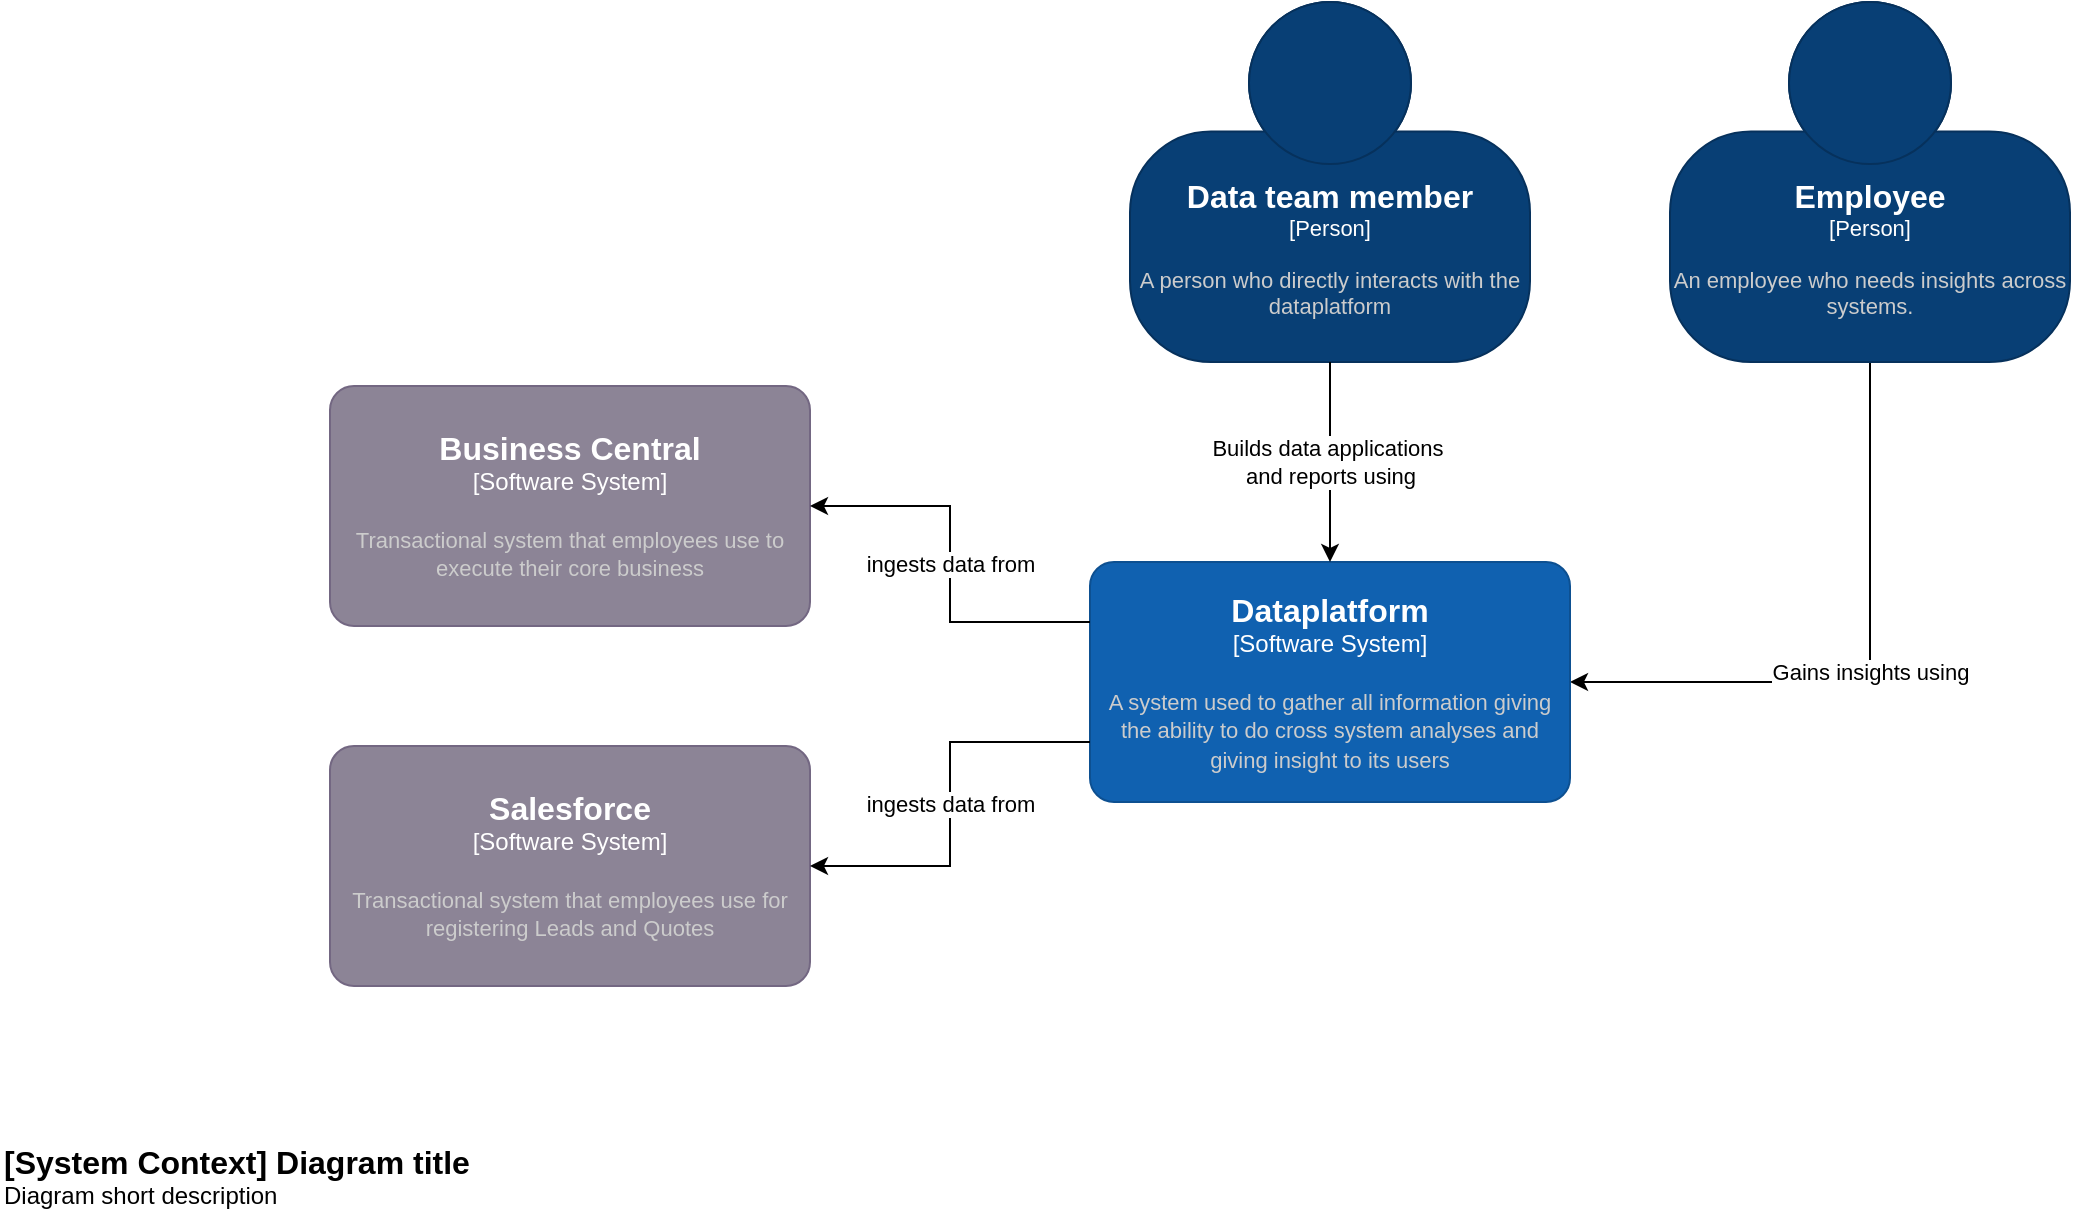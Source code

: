 <mxfile version="24.1.0" type="device" pages="4">
  <diagram name="1. System Context" id="82afhkPrAhavD8Htn9-Q">
    <mxGraphModel dx="3034" dy="1236" grid="1" gridSize="10" guides="1" tooltips="1" connect="1" arrows="1" fold="1" page="0" pageScale="1" pageWidth="1654" pageHeight="1169" math="0" shadow="0">
      <root>
        <mxCell id="3xithpPBuJb80G8rI0go-0" />
        <mxCell id="3xithpPBuJb80G8rI0go-1" parent="3xithpPBuJb80G8rI0go-0" />
        <object placeholders="1" c4Name="Data team member" c4Type="Person" c4Description="A person who directly interacts with the dataplatform" label="&lt;font style=&quot;font-size: 16px&quot;&gt;&lt;b&gt;%c4Name%&lt;/b&gt;&lt;/font&gt;&lt;div&gt;[%c4Type%]&lt;/div&gt;&lt;br&gt;&lt;div&gt;&lt;font style=&quot;font-size: 11px&quot;&gt;&lt;font color=&quot;#cccccc&quot;&gt;%c4Description%&lt;/font&gt;&lt;/div&gt;" id="pjgx-k53WX-FJ5VqhzWa-0">
          <mxCell style="html=1;fontSize=11;dashed=0;whiteSpace=wrap;fillColor=#083F75;strokeColor=#06315C;fontColor=#ffffff;shape=mxgraph.c4.person2;align=center;metaEdit=1;points=[[0.5,0,0],[1,0.5,0],[1,0.75,0],[0.75,1,0],[0.5,1,0],[0.25,1,0],[0,0.75,0],[0,0.5,0]];resizable=0;" parent="3xithpPBuJb80G8rI0go-1" vertex="1">
            <mxGeometry x="-810" y="-60" width="200" height="180" as="geometry" />
          </mxCell>
        </object>
        <mxCell id="pjgx-k53WX-FJ5VqhzWa-6" value="Gains insights using" style="edgeStyle=orthogonalEdgeStyle;rounded=0;orthogonalLoop=1;jettySize=auto;html=1;exitX=0.5;exitY=1;exitDx=0;exitDy=0;exitPerimeter=0;entryX=1;entryY=0.5;entryDx=0;entryDy=0;entryPerimeter=0;" parent="3xithpPBuJb80G8rI0go-1" source="pjgx-k53WX-FJ5VqhzWa-1" target="pjgx-k53WX-FJ5VqhzWa-2" edge="1">
          <mxGeometry relative="1" as="geometry">
            <mxPoint x="-300" y="220" as="targetPoint" />
          </mxGeometry>
        </mxCell>
        <object placeholders="1" c4Name="Employee" c4Type="Person" c4Description="An employee who needs insights across systems." label="&lt;font style=&quot;font-size: 16px&quot;&gt;&lt;b&gt;%c4Name%&lt;/b&gt;&lt;/font&gt;&lt;div&gt;[%c4Type%]&lt;/div&gt;&lt;br&gt;&lt;div&gt;&lt;font style=&quot;font-size: 11px&quot;&gt;&lt;font color=&quot;#cccccc&quot;&gt;%c4Description%&lt;/font&gt;&lt;/div&gt;" id="pjgx-k53WX-FJ5VqhzWa-1">
          <mxCell style="html=1;fontSize=11;dashed=0;whiteSpace=wrap;fillColor=#083F75;strokeColor=#06315C;fontColor=#ffffff;shape=mxgraph.c4.person2;align=center;metaEdit=1;points=[[0.5,0,0],[1,0.5,0],[1,0.75,0],[0.75,1,0],[0.5,1,0],[0.25,1,0],[0,0.75,0],[0,0.5,0]];resizable=0;" parent="3xithpPBuJb80G8rI0go-1" vertex="1">
            <mxGeometry x="-540" y="-60" width="200" height="180" as="geometry" />
          </mxCell>
        </object>
        <object placeholders="1" c4Name="Dataplatform" c4Type="Software System" c4Description="A system used to gather all information giving the ability to do cross system analyses and giving insight to its users" label="&lt;font style=&quot;font-size: 16px&quot;&gt;&lt;b&gt;%c4Name%&lt;/b&gt;&lt;/font&gt;&lt;div&gt;[%c4Type%]&lt;/div&gt;&lt;br&gt;&lt;div&gt;&lt;font style=&quot;font-size: 11px&quot;&gt;&lt;font color=&quot;#cccccc&quot;&gt;%c4Description%&lt;/font&gt;&lt;/div&gt;" link="data:page/id,b_8zdRo-_9oorVSuRyvx" id="pjgx-k53WX-FJ5VqhzWa-2">
          <mxCell style="rounded=1;whiteSpace=wrap;html=1;labelBackgroundColor=none;fillColor=#1061B0;fontColor=#ffffff;align=center;arcSize=10;strokeColor=#0D5091;metaEdit=1;resizable=0;points=[[0.25,0,0],[0.5,0,0],[0.75,0,0],[1,0.25,0],[1,0.5,0],[1,0.75,0],[0.75,1,0],[0.5,1,0],[0.25,1,0],[0,0.75,0],[0,0.5,0],[0,0.25,0]];" parent="3xithpPBuJb80G8rI0go-1" vertex="1">
            <mxGeometry x="-830" y="220" width="240" height="120" as="geometry" />
          </mxCell>
        </object>
        <mxCell id="pjgx-k53WX-FJ5VqhzWa-3" value="Builds data applications&amp;nbsp;&lt;div&gt;and reports using&lt;/div&gt;" style="edgeStyle=orthogonalEdgeStyle;rounded=0;orthogonalLoop=1;jettySize=auto;html=1;exitX=0.5;exitY=1;exitDx=0;exitDy=0;exitPerimeter=0;entryX=0.5;entryY=0;entryDx=0;entryDy=0;entryPerimeter=0;" parent="3xithpPBuJb80G8rI0go-1" source="pjgx-k53WX-FJ5VqhzWa-0" target="pjgx-k53WX-FJ5VqhzWa-2" edge="1">
          <mxGeometry relative="1" as="geometry" />
        </mxCell>
        <object placeholders="1" c4Name="Business Central" c4Type="Software System" c4Description="Transactional system that employees use to execute their core business" label="&lt;font style=&quot;font-size: 16px&quot;&gt;&lt;b&gt;%c4Name%&lt;/b&gt;&lt;/font&gt;&lt;div&gt;[%c4Type%]&lt;/div&gt;&lt;br&gt;&lt;div&gt;&lt;font style=&quot;font-size: 11px&quot;&gt;&lt;font color=&quot;#cccccc&quot;&gt;%c4Description%&lt;/font&gt;&lt;/div&gt;" id="pjgx-k53WX-FJ5VqhzWa-10">
          <mxCell style="rounded=1;whiteSpace=wrap;html=1;labelBackgroundColor=none;fillColor=#8C8496;fontColor=#ffffff;align=center;arcSize=10;strokeColor=#736782;metaEdit=1;resizable=0;points=[[0.25,0,0],[0.5,0,0],[0.75,0,0],[1,0.25,0],[1,0.5,0],[1,0.75,0],[0.75,1,0],[0.5,1,0],[0.25,1,0],[0,0.75,0],[0,0.5,0],[0,0.25,0]];" parent="3xithpPBuJb80G8rI0go-1" vertex="1">
            <mxGeometry x="-1210" y="132" width="240" height="120" as="geometry" />
          </mxCell>
        </object>
        <mxCell id="pjgx-k53WX-FJ5VqhzWa-11" value="ingests data from" style="edgeStyle=orthogonalEdgeStyle;rounded=0;orthogonalLoop=1;jettySize=auto;html=1;exitX=0;exitY=0.25;exitDx=0;exitDy=0;exitPerimeter=0;entryX=1;entryY=0.5;entryDx=0;entryDy=0;entryPerimeter=0;" parent="3xithpPBuJb80G8rI0go-1" source="pjgx-k53WX-FJ5VqhzWa-2" target="pjgx-k53WX-FJ5VqhzWa-10" edge="1">
          <mxGeometry relative="1" as="geometry" />
        </mxCell>
        <object placeholders="1" c4Name="Salesforce" c4Type="Software System" c4Description="Transactional system that employees use for registering Leads and Quotes" label="&lt;font style=&quot;font-size: 16px&quot;&gt;&lt;b&gt;%c4Name%&lt;/b&gt;&lt;/font&gt;&lt;div&gt;[%c4Type%]&lt;/div&gt;&lt;br&gt;&lt;div&gt;&lt;font style=&quot;font-size: 11px&quot;&gt;&lt;font color=&quot;#cccccc&quot;&gt;%c4Description%&lt;/font&gt;&lt;/div&gt;" id="pjgx-k53WX-FJ5VqhzWa-12">
          <mxCell style="rounded=1;whiteSpace=wrap;html=1;labelBackgroundColor=none;fillColor=#8C8496;fontColor=#ffffff;align=center;arcSize=10;strokeColor=#736782;metaEdit=1;resizable=0;points=[[0.25,0,0],[0.5,0,0],[0.75,0,0],[1,0.25,0],[1,0.5,0],[1,0.75,0],[0.75,1,0],[0.5,1,0],[0.25,1,0],[0,0.75,0],[0,0.5,0],[0,0.25,0]];" parent="3xithpPBuJb80G8rI0go-1" vertex="1">
            <mxGeometry x="-1210" y="312" width="240" height="120" as="geometry" />
          </mxCell>
        </object>
        <mxCell id="pjgx-k53WX-FJ5VqhzWa-13" value="ingests data from" style="edgeStyle=orthogonalEdgeStyle;rounded=0;orthogonalLoop=1;jettySize=auto;html=1;exitX=0;exitY=0.75;exitDx=0;exitDy=0;exitPerimeter=0;entryX=1;entryY=0.5;entryDx=0;entryDy=0;entryPerimeter=0;" parent="3xithpPBuJb80G8rI0go-1" source="pjgx-k53WX-FJ5VqhzWa-2" target="pjgx-k53WX-FJ5VqhzWa-12" edge="1">
          <mxGeometry relative="1" as="geometry" />
        </mxCell>
        <object placeholders="1" c4Name="[System Context] Diagram title" c4Type="ContainerScopeBoundary" c4Description="Diagram short description" label="&lt;font style=&quot;font-size: 16px&quot;&gt;&lt;b&gt;&lt;div style=&quot;text-align: left&quot;&gt;%c4Name%&lt;/div&gt;&lt;/b&gt;&lt;/font&gt;&lt;div style=&quot;text-align: left&quot;&gt;%c4Description%&lt;/div&gt;" id="7-wYjbuyZxJ4SHRTegB0-0">
          <mxCell style="text;html=1;strokeColor=none;fillColor=none;align=left;verticalAlign=top;whiteSpace=wrap;rounded=0;metaEdit=1;allowArrows=0;resizable=1;rotatable=0;connectable=0;recursiveResize=0;expand=0;pointerEvents=0;points=[[0.25,0,0],[0.5,0,0],[0.75,0,0],[1,0.25,0],[1,0.5,0],[1,0.75,0],[0.75,1,0],[0.5,1,0],[0.25,1,0],[0,0.75,0],[0,0.5,0],[0,0.25,0]];" parent="3xithpPBuJb80G8rI0go-1" vertex="1">
            <mxGeometry x="-1375" y="504" width="260" height="40" as="geometry" />
          </mxCell>
        </object>
      </root>
    </mxGraphModel>
  </diagram>
  <diagram id="b_8zdRo-_9oorVSuRyvx" name="1.1 Dataplatform">
    <mxGraphModel dx="3034" dy="1236" grid="0" gridSize="10" guides="1" tooltips="1" connect="1" arrows="1" fold="1" page="0" pageScale="1" pageWidth="850" pageHeight="1100" math="0" shadow="0">
      <root>
        <mxCell id="0" />
        <mxCell id="1" parent="0" />
        <object placeholders="1" c4Name="Data team member" c4Type="Person" c4Description="A person who directly interacts with the dataplatform" label="&lt;font style=&quot;font-size: 16px&quot;&gt;&lt;b&gt;%c4Name%&lt;/b&gt;&lt;/font&gt;&lt;div&gt;[%c4Type%]&lt;/div&gt;&lt;br&gt;&lt;div&gt;&lt;font style=&quot;font-size: 11px&quot;&gt;&lt;font color=&quot;#cccccc&quot;&gt;%c4Description%&lt;/font&gt;&lt;/div&gt;" id="UjVb8suqpX38vf0KlMQp-1">
          <mxCell style="html=1;fontSize=11;dashed=0;whiteSpace=wrap;fillColor=#083F75;strokeColor=#06315C;fontColor=#ffffff;shape=mxgraph.c4.person2;align=center;metaEdit=1;points=[[0.5,0,0],[1,0.5,0],[1,0.75,0],[0.75,1,0],[0.5,1,0],[0.25,1,0],[0,0.75,0],[0,0.5,0]];resizable=0;" parent="1" vertex="1">
            <mxGeometry x="-804" y="-287" width="200" height="180" as="geometry" />
          </mxCell>
        </object>
        <mxCell id="UjVb8suqpX38vf0KlMQp-2" value="Gains insights using" style="edgeStyle=orthogonalEdgeStyle;rounded=0;orthogonalLoop=1;jettySize=auto;html=1;exitX=0.5;exitY=1;exitDx=0;exitDy=0;exitPerimeter=0;" parent="1" source="UjVb8suqpX38vf0KlMQp-3" target="UjVb8suqpX38vf0KlMQp-6" edge="1">
          <mxGeometry relative="1" as="geometry" />
        </mxCell>
        <object placeholders="1" c4Name="Employee" c4Type="Person" c4Description="An employee of who needs insight across systems." label="&lt;font style=&quot;font-size: 16px&quot;&gt;&lt;b&gt;%c4Name%&lt;/b&gt;&lt;/font&gt;&lt;div&gt;[%c4Type%]&lt;/div&gt;&lt;br&gt;&lt;div&gt;&lt;font style=&quot;font-size: 11px&quot;&gt;&lt;font color=&quot;#cccccc&quot;&gt;%c4Description%&lt;/font&gt;&lt;/div&gt;" id="UjVb8suqpX38vf0KlMQp-3">
          <mxCell style="html=1;fontSize=11;dashed=0;whiteSpace=wrap;fillColor=#083F75;strokeColor=#06315C;fontColor=#ffffff;shape=mxgraph.c4.person2;align=center;metaEdit=1;points=[[0.5,0,0],[1,0.5,0],[1,0.75,0],[0.75,1,0],[0.5,1,0],[0.25,1,0],[0,0.75,0],[0,0.5,0]];resizable=0;" parent="1" vertex="1">
            <mxGeometry x="-394" y="-287" width="200" height="180" as="geometry" />
          </mxCell>
        </object>
        <object placeholders="1" c4Name="Azure Databricks" c4Type="Azure Service" c4Description="Stores all information from all different systems" label="&lt;font style=&quot;font-size: 16px&quot;&gt;&lt;b&gt;%c4Name%&lt;/b&gt;&lt;/font&gt;&lt;div&gt;[%c4Type%]&lt;/div&gt;&lt;br&gt;&lt;div&gt;&lt;font style=&quot;font-size: 11px&quot;&gt;&lt;font color=&quot;#cccccc&quot;&gt;%c4Description%&lt;/font&gt;&lt;/div&gt;" link="data:page/id,8fPcwAhXOKLgubEtsbBD" id="UjVb8suqpX38vf0KlMQp-4">
          <mxCell style="rounded=1;whiteSpace=wrap;html=1;labelBackgroundColor=none;fillColor=#1061B0;fontColor=#ffffff;align=center;arcSize=10;strokeColor=#0D5091;metaEdit=1;resizable=0;points=[[0.25,0,0],[0.5,0,0],[0.75,0,0],[1,0.25,0],[1,0.5,0],[1,0.75,0],[0.75,1,0],[0.5,1,0],[0.25,1,0],[0,0.75,0],[0,0.5,0],[0,0.25,0]];" parent="1" vertex="1">
            <mxGeometry x="-824" y="-7" width="240" height="120" as="geometry" />
          </mxCell>
        </object>
        <mxCell id="UjVb8suqpX38vf0KlMQp-5" value="Builds data applications&amp;nbsp;&lt;div&gt;and reports using&lt;/div&gt;" style="edgeStyle=orthogonalEdgeStyle;rounded=0;orthogonalLoop=1;jettySize=auto;html=1;exitX=0.5;exitY=1;exitDx=0;exitDy=0;exitPerimeter=0;entryX=0.5;entryY=0;entryDx=0;entryDy=0;entryPerimeter=0;" parent="1" source="UjVb8suqpX38vf0KlMQp-1" target="UjVb8suqpX38vf0KlMQp-4" edge="1">
          <mxGeometry relative="1" as="geometry" />
        </mxCell>
        <object placeholders="1" c4Name="Power BI Service" c4Type="Azure Service" c4Description="Allowes employees to view reports" label="&lt;font style=&quot;font-size: 16px&quot;&gt;&lt;b&gt;%c4Name%&lt;/b&gt;&lt;/font&gt;&lt;div&gt;[%c4Type%]&lt;/div&gt;&lt;br&gt;&lt;div&gt;&lt;font style=&quot;font-size: 11px&quot;&gt;&lt;font color=&quot;#cccccc&quot;&gt;%c4Description%&lt;/font&gt;&lt;/div&gt;" link="data:page/id,4F3YroV_EEyqdi5t9v7_" id="UjVb8suqpX38vf0KlMQp-6">
          <mxCell style="rounded=1;whiteSpace=wrap;html=1;labelBackgroundColor=none;fillColor=#1061B0;fontColor=#ffffff;align=center;arcSize=10;strokeColor=#0D5091;metaEdit=1;resizable=0;points=[[0.25,0,0],[0.5,0,0],[0.75,0,0],[1,0.25,0],[1,0.5,0],[1,0.75,0],[0.75,1,0],[0.5,1,0],[0.25,1,0],[0,0.75,0],[0,0.5,0],[0,0.25,0]];verticalAlign=middle;fontFamily=Helvetica;fontSize=12;" parent="1" vertex="1">
            <mxGeometry x="-414" y="-7" width="240" height="120" as="geometry" />
          </mxCell>
        </object>
        <mxCell id="UjVb8suqpX38vf0KlMQp-7" value="fetches data from" style="edgeStyle=orthogonalEdgeStyle;rounded=0;orthogonalLoop=1;jettySize=auto;html=1;exitX=0;exitY=0.5;exitDx=0;exitDy=0;exitPerimeter=0;entryX=1;entryY=0.5;entryDx=0;entryDy=0;entryPerimeter=0;" parent="1" source="UjVb8suqpX38vf0KlMQp-6" target="UjVb8suqpX38vf0KlMQp-4" edge="1">
          <mxGeometry relative="1" as="geometry" />
        </mxCell>
        <mxCell id="UjVb8suqpX38vf0KlMQp-9" value="data is stored in" style="edgeStyle=orthogonalEdgeStyle;rounded=0;orthogonalLoop=1;jettySize=auto;html=1;exitX=0.5;exitY=1;exitDx=0;exitDy=0;exitPerimeter=0;entryX=0.5;entryY=0;entryDx=0;entryDy=0;entryPerimeter=0;" parent="1" source="UjVb8suqpX38vf0KlMQp-4" edge="1">
          <mxGeometry relative="1" as="geometry">
            <mxPoint x="-704" y="203" as="targetPoint" />
          </mxGeometry>
        </mxCell>
        <object placeholders="1" c4Name="Business Central" c4Type="Software System" c4Description="Transactional system that employees use to execute their core business" label="&lt;font style=&quot;font-size: 16px&quot;&gt;&lt;b&gt;%c4Name%&lt;/b&gt;&lt;/font&gt;&lt;div&gt;[%c4Type%]&lt;/div&gt;&lt;br&gt;&lt;div&gt;&lt;font style=&quot;font-size: 11px&quot;&gt;&lt;font color=&quot;#cccccc&quot;&gt;%c4Description%&lt;/font&gt;&lt;/div&gt;" id="UjVb8suqpX38vf0KlMQp-10">
          <mxCell style="rounded=1;whiteSpace=wrap;html=1;labelBackgroundColor=none;fillColor=#8C8496;fontColor=#ffffff;align=center;arcSize=10;strokeColor=#736782;metaEdit=1;resizable=0;points=[[0.25,0,0],[0.5,0,0],[0.75,0,0],[1,0.25,0],[1,0.5,0],[1,0.75,0],[0.75,1,0],[0.5,1,0],[0.25,1,0],[0,0.75,0],[0,0.5,0],[0,0.25,0]];" parent="1" vertex="1">
            <mxGeometry x="-1204" y="-95" width="240" height="120" as="geometry" />
          </mxCell>
        </object>
        <mxCell id="UjVb8suqpX38vf0KlMQp-11" value="ingests data from" style="edgeStyle=orthogonalEdgeStyle;rounded=0;orthogonalLoop=1;jettySize=auto;html=1;exitX=0;exitY=0.25;exitDx=0;exitDy=0;exitPerimeter=0;entryX=1;entryY=0.5;entryDx=0;entryDy=0;entryPerimeter=0;" parent="1" source="UjVb8suqpX38vf0KlMQp-4" target="UjVb8suqpX38vf0KlMQp-10" edge="1">
          <mxGeometry relative="1" as="geometry" />
        </mxCell>
        <object placeholders="1" c4Name="Salesforce" c4Type="Software System" c4Description="Transactional system that employees use for registering leads and quotes" label="&lt;font style=&quot;font-size: 16px&quot;&gt;&lt;b&gt;%c4Name%&lt;/b&gt;&lt;/font&gt;&lt;div&gt;[%c4Type%]&lt;/div&gt;&lt;br&gt;&lt;div&gt;&lt;font style=&quot;font-size: 11px&quot;&gt;&lt;font color=&quot;#cccccc&quot;&gt;%c4Description%&lt;/font&gt;&lt;/div&gt;" id="UjVb8suqpX38vf0KlMQp-12">
          <mxCell style="rounded=1;whiteSpace=wrap;html=1;labelBackgroundColor=none;fillColor=#8C8496;fontColor=#ffffff;align=center;arcSize=10;strokeColor=#736782;metaEdit=1;resizable=0;points=[[0.25,0,0],[0.5,0,0],[0.75,0,0],[1,0.25,0],[1,0.5,0],[1,0.75,0],[0.75,1,0],[0.5,1,0],[0.25,1,0],[0,0.75,0],[0,0.5,0],[0,0.25,0]];" parent="1" vertex="1">
            <mxGeometry x="-1204" y="85" width="240" height="120" as="geometry" />
          </mxCell>
        </object>
        <mxCell id="UjVb8suqpX38vf0KlMQp-13" value="ingests data from" style="edgeStyle=orthogonalEdgeStyle;rounded=0;orthogonalLoop=1;jettySize=auto;html=1;exitX=0;exitY=0.75;exitDx=0;exitDy=0;exitPerimeter=0;entryX=1;entryY=0.5;entryDx=0;entryDy=0;entryPerimeter=0;" parent="1" source="UjVb8suqpX38vf0KlMQp-4" target="UjVb8suqpX38vf0KlMQp-12" edge="1">
          <mxGeometry relative="1" as="geometry" />
        </mxCell>
        <object placeholders="1" c4Name="Dataplatform" c4Type="SystemScopeBoundary" c4Application="Software System" label="&lt;font style=&quot;font-size: 16px&quot;&gt;&lt;b&gt;&lt;div style=&quot;text-align: left&quot;&gt;%c4Name%&lt;/div&gt;&lt;/b&gt;&lt;/font&gt;&lt;div style=&quot;text-align: left&quot;&gt;[%c4Application%]&lt;/div&gt;" id="XGxM8EFX-uFvKjaOF85T-1">
          <mxCell style="rounded=1;fontSize=11;whiteSpace=wrap;html=1;dashed=1;arcSize=20;fillColor=none;strokeColor=#666666;fontColor=#333333;labelBackgroundColor=none;align=left;verticalAlign=bottom;labelBorderColor=none;spacingTop=0;spacing=10;dashPattern=8 4;metaEdit=1;rotatable=0;perimeter=rectanglePerimeter;noLabel=0;labelPadding=0;allowArrows=0;connectable=0;expand=0;recursiveResize=0;editable=1;pointerEvents=0;absoluteArcSize=1;points=[[0.25,0,0],[0.5,0,0],[0.75,0,0],[1,0.25,0],[1,0.5,0],[1,0.75,0],[0.75,1,0],[0.5,1,0],[0.25,1,0],[0,0.75,0],[0,0.5,0],[0,0.25,0]];" parent="1" vertex="1">
            <mxGeometry x="-844" y="-30" width="694" height="407" as="geometry" />
          </mxCell>
        </object>
        <mxCell id="eLLfGbnIvmWWDDjAJtEr-2" value="" style="edgeStyle=orthogonalEdgeStyle;rounded=0;orthogonalLoop=1;jettySize=auto;html=1;" parent="1" source="eLLfGbnIvmWWDDjAJtEr-1" target="UjVb8suqpX38vf0KlMQp-4" edge="1">
          <mxGeometry relative="1" as="geometry" />
        </mxCell>
        <object placeholders="1" c4Type="Blob storage" c4Container="Container" c4Technology="Azure Data Lake Storage" c4Description="An external storage system where data is stored in blocks" label="&lt;font style=&quot;font-size: 16px&quot;&gt;&lt;b&gt;%c4Type%&lt;/b&gt;&lt;/font&gt;&lt;div&gt;[%c4Container%:&amp;nbsp;%c4Technology%]&lt;/div&gt;&lt;br&gt;&lt;div&gt;&lt;font style=&quot;font-size: 11px&quot;&gt;&lt;font color=&quot;#E6E6E6&quot;&gt;%c4Description%&lt;/font&gt;&lt;/div&gt;" id="eLLfGbnIvmWWDDjAJtEr-1">
          <mxCell style="shape=cylinder3;size=15;whiteSpace=wrap;html=1;boundedLbl=1;rounded=0;labelBackgroundColor=none;fillColor=#23A2D9;fontSize=12;fontColor=#ffffff;align=center;strokeColor=#0E7DAD;metaEdit=1;points=[[0.5,0,0],[1,0.25,0],[1,0.5,0],[1,0.75,0],[0.5,1,0],[0,0.75,0],[0,0.5,0],[0,0.25,0]];resizable=0;" parent="1" vertex="1">
            <mxGeometry x="-824" y="202" width="240" height="120" as="geometry" />
          </mxCell>
        </object>
      </root>
    </mxGraphModel>
  </diagram>
  <diagram id="8fPcwAhXOKLgubEtsbBD" name="1.1.1 Azure Databricks">
    <mxGraphModel dx="2234" dy="1236" grid="0" gridSize="10" guides="1" tooltips="1" connect="1" arrows="1" fold="1" page="0" pageScale="1" pageWidth="850" pageHeight="1100" math="0" shadow="0">
      <root>
        <mxCell id="0" />
        <mxCell id="1" parent="0" />
        <object placeholders="1" c4Name="Azure Databricks" c4Type="ContainerScopeBoundary" c4Application="Container" label="&lt;font style=&quot;font-size: 16px&quot;&gt;&lt;b&gt;&lt;div style=&quot;text-align: left&quot;&gt;%c4Name%&lt;/div&gt;&lt;/b&gt;&lt;/font&gt;&lt;div style=&quot;text-align: left&quot;&gt;[%c4Application%]&lt;/div&gt;" id="QiIsVzR8LF73ZGdP0Uq0-1">
          <mxCell style="rounded=1;fontSize=11;whiteSpace=wrap;html=1;dashed=1;arcSize=20;fillColor=none;strokeColor=#666666;fontColor=#333333;labelBackgroundColor=none;align=left;verticalAlign=bottom;labelBorderColor=none;spacingTop=0;spacing=10;dashPattern=8 4;metaEdit=1;rotatable=0;perimeter=rectanglePerimeter;noLabel=0;labelPadding=0;allowArrows=0;connectable=0;expand=0;recursiveResize=0;editable=1;pointerEvents=0;absoluteArcSize=1;points=[[0.25,0,0],[0.5,0,0],[0.75,0,0],[1,0.25,0],[1,0.5,0],[1,0.75,0],[0.75,1,0],[0.5,1,0],[0.25,1,0],[0,0.75,0],[0,0.5,0],[0,0.25,0]];" parent="1" vertex="1">
            <mxGeometry x="-125" y="-93" width="686" height="533" as="geometry" />
          </mxCell>
        </object>
        <mxCell id="HdFtJeD8TB1GdgntIIoF-2" value="executes queries against&lt;div&gt;[JDBC]&lt;/div&gt;" style="edgeStyle=orthogonalEdgeStyle;rounded=0;orthogonalLoop=1;jettySize=auto;html=1;exitX=1;exitY=0.5;exitDx=0;exitDy=0;exitPerimeter=0;dashed=1;dashPattern=12 12;" parent="1" source="QiIsVzR8LF73ZGdP0Uq0-2" target="HdFtJeD8TB1GdgntIIoF-1" edge="1">
          <mxGeometry relative="1" as="geometry" />
        </mxCell>
        <object placeholders="1" c4Name="Ingest BC" c4Type="Workflow" c4Technology="Notebook" c4Description="Ingests all required source data from 4PS and storing this in the dataplatform" label="&lt;font style=&quot;font-size: 16px&quot;&gt;&lt;b&gt;%c4Name%&lt;/b&gt;&lt;/font&gt;&lt;div&gt;[%c4Type%: %c4Technology%]&lt;/div&gt;&lt;br&gt;&lt;div&gt;&lt;font style=&quot;font-size: 11px&quot;&gt;%c4Description%&lt;/font&gt;&lt;/div&gt;" id="QiIsVzR8LF73ZGdP0Uq0-2">
          <mxCell style="rounded=1;whiteSpace=wrap;html=1;labelBackgroundColor=none;fillColor=#63BEF2;fontColor=#ffffff;align=center;arcSize=6;strokeColor=#2086C9;metaEdit=1;resizable=0;points=[[0.25,0,0],[0.5,0,0],[0.75,0,0],[1,0.25,0],[1,0.5,0],[1,0.75,0],[0.75,1,0],[0.5,1,0],[0.25,1,0],[0,0.75,0],[0,0.5,0],[0,0.25,0]];" parent="1" vertex="1">
            <mxGeometry x="274" y="264" width="240" height="120" as="geometry" />
          </mxCell>
        </object>
        <object placeholders="1" c4Name="Business Central" c4Type="Software System" c4Description="Transactional system that employees use to execute their core business" label="&lt;font style=&quot;font-size: 16px&quot;&gt;&lt;b&gt;%c4Name%&lt;/b&gt;&lt;/font&gt;&lt;div&gt;[%c4Type%]&lt;/div&gt;&lt;br&gt;&lt;div&gt;&lt;font style=&quot;font-size: 11px&quot;&gt;&lt;font color=&quot;#cccccc&quot;&gt;%c4Description%&lt;/font&gt;&lt;/div&gt;" id="HdFtJeD8TB1GdgntIIoF-1">
          <mxCell style="rounded=1;whiteSpace=wrap;html=1;labelBackgroundColor=none;fillColor=#8C8496;fontColor=#ffffff;align=center;arcSize=10;strokeColor=#736782;metaEdit=1;resizable=0;points=[[0.25,0,0],[0.5,0,0],[0.75,0,0],[1,0.25,0],[1,0.5,0],[1,0.75,0],[0.75,1,0],[0.5,1,0],[0.25,1,0],[0,0.75,0],[0,0.5,0],[0,0.25,0]];" parent="1" vertex="1">
            <mxGeometry x="670" y="264" width="240" height="120" as="geometry" />
          </mxCell>
        </object>
        <object placeholders="1" c4Type="Blob storage" c4Container="Container" c4Technology="Azure Data Lake Storage" c4Description="An external storage system where data is stored in blocks" label="&lt;font style=&quot;font-size: 16px&quot;&gt;&lt;b&gt;%c4Type%&lt;/b&gt;&lt;/font&gt;&lt;div&gt;[%c4Container%:&amp;nbsp;%c4Technology%]&lt;/div&gt;&lt;br&gt;&lt;div&gt;&lt;font style=&quot;font-size: 11px&quot;&gt;&lt;font color=&quot;#E6E6E6&quot;&gt;%c4Description%&lt;/font&gt;&lt;/div&gt;" id="YiRK0a7k4xGT6tiEbLXl-1">
          <mxCell style="shape=cylinder3;size=15;whiteSpace=wrap;html=1;boundedLbl=1;rounded=0;labelBackgroundColor=none;fillColor=#23A2D9;fontSize=12;fontColor=#ffffff;align=center;strokeColor=#0E7DAD;metaEdit=1;points=[[0.5,0,0],[1,0.25,0],[1,0.5,0],[1,0.75,0],[0.5,1,0],[0,0.75,0],[0,0.5,0],[0,0.25,0]];resizable=0;" parent="1" vertex="1">
            <mxGeometry x="274" y="493" width="240" height="120" as="geometry" />
          </mxCell>
        </object>
        <mxCell id="YiRK0a7k4xGT6tiEbLXl-2" value="stores the data in" style="edgeStyle=orthogonalEdgeStyle;rounded=0;orthogonalLoop=1;jettySize=auto;html=1;exitX=0.5;exitY=1;exitDx=0;exitDy=0;exitPerimeter=0;entryX=0.5;entryY=0;entryDx=0;entryDy=0;entryPerimeter=0;" parent="1" source="QiIsVzR8LF73ZGdP0Uq0-2" target="YiRK0a7k4xGT6tiEbLXl-1" edge="1">
          <mxGeometry relative="1" as="geometry" />
        </mxCell>
        <object placeholders="1" c4Name="Bronze Data Model" c4Type="Component" c4Technology="SQL" c4Description="Reflection of the raw source data" label="&lt;font style=&quot;font-size: 16px&quot;&gt;&lt;b&gt;%c4Name%&lt;/b&gt;&lt;/font&gt;&lt;div&gt;[%c4Type%: %c4Technology%]&lt;/div&gt;&lt;br&gt;&lt;div&gt;&lt;font style=&quot;font-size: 11px&quot;&gt;%c4Description%&lt;/font&gt;&lt;/div&gt;" id="YiRK0a7k4xGT6tiEbLXl-5">
          <mxCell style="rounded=1;whiteSpace=wrap;html=1;labelBackgroundColor=none;fillColor=#63BEF2;fontColor=#ffffff;align=center;arcSize=6;strokeColor=#2086C9;metaEdit=1;resizable=0;points=[[0.25,0,0],[0.5,0,0],[0.75,0,0],[1,0.25,0],[1,0.5,0],[1,0.75,0],[0.75,1,0],[0.5,1,0],[0.25,1,0],[0,0.75,0],[0,0.5,0],[0,0.25,0]];" parent="1" vertex="1">
            <mxGeometry x="-53" y="264" width="240" height="120" as="geometry" />
          </mxCell>
        </object>
        <mxCell id="YiRK0a7k4xGT6tiEbLXl-6" value="reads data from" style="edgeStyle=orthogonalEdgeStyle;rounded=0;orthogonalLoop=1;jettySize=auto;html=1;exitX=0.5;exitY=1;exitDx=0;exitDy=0;exitPerimeter=0;entryX=0;entryY=0.5;entryDx=0;entryDy=0;entryPerimeter=0;" parent="1" source="YiRK0a7k4xGT6tiEbLXl-5" target="YiRK0a7k4xGT6tiEbLXl-1" edge="1">
          <mxGeometry relative="1" as="geometry" />
        </mxCell>
        <mxCell id="YiRK0a7k4xGT6tiEbLXl-8" value="uses" style="edgeStyle=orthogonalEdgeStyle;rounded=0;orthogonalLoop=1;jettySize=auto;html=1;exitX=0.5;exitY=1;exitDx=0;exitDy=0;exitPerimeter=0;" parent="1" source="YiRK0a7k4xGT6tiEbLXl-7" edge="1">
          <mxGeometry relative="1" as="geometry">
            <mxPoint x="67" y="263" as="targetPoint" />
          </mxGeometry>
        </mxCell>
        <object placeholders="1" c4Name="Silver Data Model" c4Type="Component" c4Technology="SQL" c4Description="A company specific datamodel to reflect the company&#39;s business" label="&lt;font style=&quot;font-size: 16px&quot;&gt;&lt;b&gt;%c4Name%&lt;/b&gt;&lt;/font&gt;&lt;div&gt;[%c4Type%: %c4Technology%]&lt;/div&gt;&lt;br&gt;&lt;div&gt;&lt;font style=&quot;font-size: 11px&quot;&gt;%c4Description%&lt;/font&gt;&lt;/div&gt;" id="YiRK0a7k4xGT6tiEbLXl-7">
          <mxCell style="rounded=1;whiteSpace=wrap;html=1;labelBackgroundColor=none;fillColor=#63BEF2;fontColor=#ffffff;align=center;arcSize=6;strokeColor=#2086C9;metaEdit=1;resizable=0;points=[[0.25,0,0],[0.5,0,0],[0.75,0,0],[1,0.25,0],[1,0.5,0],[1,0.75,0],[0.75,1,0],[0.5,1,0],[0.25,1,0],[0,0.75,0],[0,0.5,0],[0,0.25,0]];" parent="1" vertex="1">
            <mxGeometry x="-53" y="100" width="240" height="120" as="geometry" />
          </mxCell>
        </object>
        <object placeholders="1" c4Name="Gold Data Model" c4Type="Component" c4Technology="SQL" c4Description="A data model used to build reports on." label="&lt;font style=&quot;font-size: 16px&quot;&gt;&lt;b&gt;%c4Name%&lt;/b&gt;&lt;/font&gt;&lt;div&gt;[%c4Type%: %c4Technology%]&lt;/div&gt;&lt;br&gt;&lt;div&gt;&lt;font style=&quot;font-size: 11px&quot;&gt;%c4Description%&lt;/font&gt;&lt;/div&gt;" id="YiRK0a7k4xGT6tiEbLXl-10">
          <mxCell style="rounded=1;whiteSpace=wrap;html=1;labelBackgroundColor=none;fillColor=#63BEF2;fontColor=#ffffff;align=center;arcSize=6;strokeColor=#2086C9;metaEdit=1;resizable=0;points=[[0.25,0,0],[0.5,0,0],[0.75,0,0],[1,0.25,0],[1,0.5,0],[1,0.75,0],[0.75,1,0],[0.5,1,0],[0.25,1,0],[0,0.75,0],[0,0.5,0],[0,0.25,0]];" parent="1" vertex="1">
            <mxGeometry x="-53" y="-59" width="240" height="120" as="geometry" />
          </mxCell>
        </object>
        <mxCell id="YiRK0a7k4xGT6tiEbLXl-11" value="uses" style="edgeStyle=orthogonalEdgeStyle;rounded=0;orthogonalLoop=1;jettySize=auto;html=1;exitX=0.5;exitY=1;exitDx=0;exitDy=0;exitPerimeter=0;entryX=0.5;entryY=0;entryDx=0;entryDy=0;entryPerimeter=0;" parent="1" source="YiRK0a7k4xGT6tiEbLXl-10" target="YiRK0a7k4xGT6tiEbLXl-7" edge="1">
          <mxGeometry relative="1" as="geometry" />
        </mxCell>
        <object placeholders="1" c4Name="Power BI Service" c4Type="Azure Service" c4Description="Allowes employees to view reports" label="&lt;font style=&quot;font-size: 16px&quot;&gt;&lt;b&gt;%c4Name%&lt;/b&gt;&lt;/font&gt;&lt;div&gt;[%c4Type%]&lt;/div&gt;&lt;br&gt;&lt;div&gt;&lt;font style=&quot;font-size: 11px&quot;&gt;&lt;font color=&quot;#cccccc&quot;&gt;%c4Description%&lt;/font&gt;&lt;/div&gt;" link="data:page/id,4F3YroV_EEyqdi5t9v7_" id="2oqGve9cGWoO20OGInP2-1">
          <mxCell style="rounded=1;whiteSpace=wrap;html=1;labelBackgroundColor=none;fillColor=#1061B0;fontColor=#ffffff;align=center;arcSize=10;strokeColor=#0D5091;metaEdit=1;resizable=0;points=[[0.25,0,0],[0.5,0,0],[0.75,0,0],[1,0.25,0],[1,0.5,0],[1,0.75,0],[0.75,1,0],[0.5,1,0],[0.25,1,0],[0,0.75,0],[0,0.5,0],[0,0.25,0]];verticalAlign=middle;fontFamily=Helvetica;fontSize=12;" parent="1" vertex="1">
            <mxGeometry x="-437" y="-59" width="240" height="120" as="geometry" />
          </mxCell>
        </object>
        <mxCell id="2oqGve9cGWoO20OGInP2-2" value="fetches data from" style="edgeStyle=orthogonalEdgeStyle;rounded=0;orthogonalLoop=1;jettySize=auto;html=1;exitX=1;exitY=0.5;exitDx=0;exitDy=0;exitPerimeter=0;entryX=0;entryY=0.5;entryDx=0;entryDy=0;entryPerimeter=0;" parent="1" source="2oqGve9cGWoO20OGInP2-1" target="YiRK0a7k4xGT6tiEbLXl-10" edge="1">
          <mxGeometry relative="1" as="geometry" />
        </mxCell>
        <object placeholders="1" c4Name="Build warehouse" c4Type="Workflow" c4Technology="dbt" c4Description="A dbt workflow that constructs all the data models" label="&lt;font style=&quot;font-size: 16px&quot;&gt;&lt;b&gt;%c4Name%&lt;/b&gt;&lt;/font&gt;&lt;div&gt;[%c4Type%: %c4Technology%]&lt;/div&gt;&lt;br&gt;&lt;div&gt;&lt;font style=&quot;font-size: 11px&quot;&gt;%c4Description%&lt;/font&gt;&lt;/div&gt;" id="2oqGve9cGWoO20OGInP2-3">
          <mxCell style="rounded=1;whiteSpace=wrap;html=1;labelBackgroundColor=none;fillColor=#63BEF2;fontColor=#ffffff;align=center;arcSize=6;strokeColor=#2086C9;metaEdit=1;resizable=0;points=[[0.25,0,0],[0.5,0,0],[0.75,0,0],[1,0.25,0],[1,0.5,0],[1,0.75,0],[0.75,1,0],[0.5,1,0],[0.25,1,0],[0,0.75,0],[0,0.5,0],[0,0.25,0]];" parent="1" vertex="1">
            <mxGeometry x="274" y="100" width="240" height="120" as="geometry" />
          </mxCell>
        </object>
        <mxCell id="2oqGve9cGWoO20OGInP2-4" value="builds" style="edgeStyle=orthogonalEdgeStyle;rounded=0;orthogonalLoop=1;jettySize=auto;html=1;exitX=0;exitY=0.75;exitDx=0;exitDy=0;exitPerimeter=0;entryX=1;entryY=0.5;entryDx=0;entryDy=0;entryPerimeter=0;" parent="1" source="2oqGve9cGWoO20OGInP2-3" target="YiRK0a7k4xGT6tiEbLXl-5" edge="1">
          <mxGeometry relative="1" as="geometry" />
        </mxCell>
        <mxCell id="2oqGve9cGWoO20OGInP2-5" value="builds" style="edgeStyle=orthogonalEdgeStyle;rounded=0;orthogonalLoop=1;jettySize=auto;html=1;exitX=0;exitY=0.5;exitDx=0;exitDy=0;exitPerimeter=0;entryX=1;entryY=0.5;entryDx=0;entryDy=0;entryPerimeter=0;" parent="1" source="2oqGve9cGWoO20OGInP2-3" target="YiRK0a7k4xGT6tiEbLXl-7" edge="1">
          <mxGeometry relative="1" as="geometry" />
        </mxCell>
        <mxCell id="2oqGve9cGWoO20OGInP2-6" value="builds" style="edgeStyle=orthogonalEdgeStyle;rounded=0;orthogonalLoop=1;jettySize=auto;html=1;exitX=0;exitY=0.25;exitDx=0;exitDy=0;exitPerimeter=0;entryX=1;entryY=0.5;entryDx=0;entryDy=0;entryPerimeter=0;" parent="1" source="2oqGve9cGWoO20OGInP2-3" target="YiRK0a7k4xGT6tiEbLXl-10" edge="1">
          <mxGeometry relative="1" as="geometry" />
        </mxCell>
      </root>
    </mxGraphModel>
  </diagram>
  <diagram name="1.1.2 Power BI Service" id="4F3YroV_EEyqdi5t9v7_">
    <mxGraphModel dx="2234" dy="1236" grid="0" gridSize="10" guides="1" tooltips="1" connect="1" arrows="1" fold="1" page="0" pageScale="1" pageWidth="850" pageHeight="1100" math="0" shadow="0">
      <root>
        <mxCell id="DzlLyAZylJKbdx7tTBtE-0" />
        <mxCell id="DzlLyAZylJKbdx7tTBtE-1" parent="DzlLyAZylJKbdx7tTBtE-0" />
        <object placeholders="1" c4Name="Power BI Service" c4Type="ContainerScopeBoundary" c4Application="Container" label="&lt;font style=&quot;font-size: 16px&quot;&gt;&lt;b&gt;&lt;div style=&quot;text-align: left&quot;&gt;%c4Name%&lt;/div&gt;&lt;/b&gt;&lt;/font&gt;&lt;div style=&quot;text-align: left&quot;&gt;[%c4Application%]&lt;/div&gt;" id="DzlLyAZylJKbdx7tTBtE-2">
          <mxCell style="rounded=1;fontSize=11;whiteSpace=wrap;html=1;dashed=1;arcSize=20;fillColor=none;strokeColor=#666666;fontColor=#333333;labelBackgroundColor=none;align=left;verticalAlign=bottom;labelBorderColor=none;spacingTop=0;spacing=10;dashPattern=8 4;metaEdit=1;rotatable=0;perimeter=rectanglePerimeter;noLabel=0;labelPadding=0;allowArrows=0;connectable=0;expand=0;recursiveResize=0;editable=1;pointerEvents=0;absoluteArcSize=1;points=[[0.25,0,0],[0.5,0,0],[0.75,0,0],[1,0.25,0],[1,0.5,0],[1,0.75,0],[0.75,1,0],[0.5,1,0],[0.25,1,0],[0,0.75,0],[0,0.5,0],[0,0.25,0]];" vertex="1" parent="DzlLyAZylJKbdx7tTBtE-1">
            <mxGeometry x="-125" y="-93" width="718" height="223" as="geometry" />
          </mxCell>
        </object>
        <object placeholders="1" c4Name="Semantic Model" c4Type="Component" c4Technology="Semantic Model" c4Description="A semantic model representing the azure databricks gold model" label="&lt;font style=&quot;font-size: 16px&quot;&gt;&lt;b&gt;%c4Name%&lt;/b&gt;&lt;/font&gt;&lt;div&gt;[%c4Type%: %c4Technology%]&lt;/div&gt;&lt;br&gt;&lt;div&gt;&lt;font style=&quot;font-size: 11px&quot;&gt;%c4Description%&lt;/font&gt;&lt;/div&gt;" id="DzlLyAZylJKbdx7tTBtE-12">
          <mxCell style="rounded=1;whiteSpace=wrap;html=1;labelBackgroundColor=none;fillColor=#63BEF2;fontColor=#ffffff;align=center;arcSize=6;strokeColor=#2086C9;metaEdit=1;resizable=0;points=[[0.25,0,0],[0.5,0,0],[0.75,0,0],[1,0.25,0],[1,0.5,0],[1,0.75,0],[0.75,1,0],[0.5,1,0],[0.25,1,0],[0,0.75,0],[0,0.5,0],[0,0.25,0]];" vertex="1" parent="DzlLyAZylJKbdx7tTBtE-1">
            <mxGeometry x="-53" y="-59" width="240" height="120" as="geometry" />
          </mxCell>
        </object>
        <object placeholders="1" c4Name="Report" c4Type="Component" c4Technology="Report" c4Description="A dbt workflow that constructs all the data models" label="&lt;font style=&quot;font-size: 16px&quot;&gt;&lt;b&gt;%c4Name%&lt;/b&gt;&lt;/font&gt;&lt;div&gt;[%c4Type%: %c4Technology%]&lt;/div&gt;&lt;br&gt;&lt;div&gt;&lt;font style=&quot;font-size: 11px&quot;&gt;%c4Description%&lt;/font&gt;&lt;/div&gt;" id="DzlLyAZylJKbdx7tTBtE-16">
          <mxCell style="rounded=1;whiteSpace=wrap;html=1;labelBackgroundColor=none;fillColor=#63BEF2;fontColor=#ffffff;align=center;arcSize=6;strokeColor=#2086C9;metaEdit=1;resizable=0;points=[[0.25,0,0],[0.5,0,0],[0.75,0,0],[1,0.25,0],[1,0.5,0],[1,0.75,0],[0.75,1,0],[0.5,1,0],[0.25,1,0],[0,0.75,0],[0,0.5,0],[0,0.25,0]];" vertex="1" parent="DzlLyAZylJKbdx7tTBtE-1">
            <mxGeometry x="313" y="-59" width="240" height="120" as="geometry" />
          </mxCell>
        </object>
        <object placeholders="1" c4Name="Employee" c4Type="Person" c4Description="An employee of who needs insight across systems." label="&lt;font style=&quot;font-size: 16px&quot;&gt;&lt;b&gt;%c4Name%&lt;/b&gt;&lt;/font&gt;&lt;div&gt;[%c4Type%]&lt;/div&gt;&lt;br&gt;&lt;div&gt;&lt;font style=&quot;font-size: 11px&quot;&gt;&lt;font color=&quot;#cccccc&quot;&gt;%c4Description%&lt;/font&gt;&lt;/div&gt;" id="EcfV0rgeV6NSMzKwJ7vg-0">
          <mxCell style="html=1;fontSize=11;dashed=0;whiteSpace=wrap;fillColor=#083F75;strokeColor=#06315C;fontColor=#ffffff;shape=mxgraph.c4.person2;align=center;metaEdit=1;points=[[0.5,0,0],[1,0.5,0],[1,0.75,0],[0.75,1,0],[0.5,1,0],[0.25,1,0],[0,0.75,0],[0,0.5,0]];resizable=0;" vertex="1" parent="DzlLyAZylJKbdx7tTBtE-1">
            <mxGeometry x="333" y="-354" width="200" height="180" as="geometry" />
          </mxCell>
        </object>
        <object placeholders="1" c4Name="Azure Databricks" c4Type="Azure Service" c4Description="Stores all information from all different systems" label="&lt;font style=&quot;font-size: 16px&quot;&gt;&lt;b&gt;%c4Name%&lt;/b&gt;&lt;/font&gt;&lt;div&gt;[%c4Type%]&lt;/div&gt;&lt;br&gt;&lt;div&gt;&lt;font style=&quot;font-size: 11px&quot;&gt;&lt;font color=&quot;#cccccc&quot;&gt;%c4Description%&lt;/font&gt;&lt;/div&gt;" link="data:page/id,8fPcwAhXOKLgubEtsbBD" id="EcfV0rgeV6NSMzKwJ7vg-1">
          <mxCell style="rounded=1;whiteSpace=wrap;html=1;labelBackgroundColor=none;fillColor=#1061B0;fontColor=#ffffff;align=center;arcSize=10;strokeColor=#0D5091;metaEdit=1;resizable=0;points=[[0.25,0,0],[0.5,0,0],[0.75,0,0],[1,0.25,0],[1,0.5,0],[1,0.75,0],[0.75,1,0],[0.5,1,0],[0.25,1,0],[0,0.75,0],[0,0.5,0],[0,0.25,0]];" vertex="1" parent="DzlLyAZylJKbdx7tTBtE-1">
            <mxGeometry x="-435" y="-59" width="240" height="120" as="geometry" />
          </mxCell>
        </object>
        <object placeholders="1" c4Type="Relationship" c4Technology="ODBC" c4Description="loads data from" label="&lt;div style=&quot;text-align: left&quot;&gt;&lt;div style=&quot;text-align: center&quot;&gt;&lt;b&gt;%c4Description%&lt;/b&gt;&lt;/div&gt;&lt;div style=&quot;text-align: center&quot;&gt;[%c4Technology%]&lt;/div&gt;&lt;/div&gt;" id="EcfV0rgeV6NSMzKwJ7vg-3">
          <mxCell style="endArrow=none;html=1;fontSize=10;fontColor=#404040;strokeWidth=1;endFill=0;strokeColor=#828282;elbow=vertical;metaEdit=1;endSize=14;startSize=14;jumpStyle=arc;jumpSize=16;rounded=0;edgeStyle=orthogonalEdgeStyle;exitX=1;exitY=0.5;exitDx=0;exitDy=0;exitPerimeter=0;entryX=0;entryY=0.5;entryDx=0;entryDy=0;entryPerimeter=0;startArrow=block;startFill=1;" edge="1" parent="DzlLyAZylJKbdx7tTBtE-1" source="EcfV0rgeV6NSMzKwJ7vg-1" target="DzlLyAZylJKbdx7tTBtE-12">
            <mxGeometry width="240" relative="1" as="geometry">
              <mxPoint x="-265" y="235" as="sourcePoint" />
              <mxPoint x="-25" y="235" as="targetPoint" />
            </mxGeometry>
          </mxCell>
        </object>
        <object placeholders="1" c4Type="Relationship" c4Technology="Power Query" c4Description="uses" label="&lt;div style=&quot;text-align: left&quot;&gt;&lt;div style=&quot;text-align: center&quot;&gt;&lt;b&gt;%c4Description%&lt;/b&gt;&lt;/div&gt;&lt;div style=&quot;text-align: center&quot;&gt;[%c4Technology%]&lt;/div&gt;&lt;/div&gt;" id="EcfV0rgeV6NSMzKwJ7vg-4">
          <mxCell style="endArrow=none;html=1;fontSize=10;fontColor=#404040;strokeWidth=1;endFill=0;strokeColor=#828282;elbow=vertical;metaEdit=1;endSize=14;startSize=14;jumpStyle=arc;jumpSize=16;rounded=0;edgeStyle=orthogonalEdgeStyle;exitX=1;exitY=0.5;exitDx=0;exitDy=0;exitPerimeter=0;startArrow=block;startFill=1;entryX=0;entryY=0.5;entryDx=0;entryDy=0;entryPerimeter=0;" edge="1" parent="DzlLyAZylJKbdx7tTBtE-1" source="DzlLyAZylJKbdx7tTBtE-12" target="DzlLyAZylJKbdx7tTBtE-16">
            <mxGeometry width="240" relative="1" as="geometry">
              <mxPoint x="-185" y="11" as="sourcePoint" />
              <mxPoint x="314" y="115" as="targetPoint" />
            </mxGeometry>
          </mxCell>
        </object>
        <object placeholders="1" c4Type="Relationship" c4Description="gains insights using" label="&lt;div style=&quot;text-align: left&quot;&gt;&lt;div style=&quot;text-align: center&quot;&gt;&lt;b&gt;%c4Description%&lt;/b&gt;&lt;/div&gt;" id="EcfV0rgeV6NSMzKwJ7vg-10">
          <mxCell style="endArrow=blockThin;html=1;fontSize=10;fontColor=#404040;strokeWidth=1;endFill=1;strokeColor=#828282;elbow=vertical;metaEdit=1;endSize=14;startSize=14;jumpStyle=arc;jumpSize=16;rounded=0;edgeStyle=orthogonalEdgeStyle;exitX=0.5;exitY=1;exitDx=0;exitDy=0;exitPerimeter=0;entryX=0.5;entryY=0;entryDx=0;entryDy=0;entryPerimeter=0;" edge="1" parent="DzlLyAZylJKbdx7tTBtE-1" source="EcfV0rgeV6NSMzKwJ7vg-0" target="DzlLyAZylJKbdx7tTBtE-16">
            <mxGeometry width="240" relative="1" as="geometry">
              <mxPoint x="-6" y="206" as="sourcePoint" />
              <mxPoint x="417" y="-98" as="targetPoint" />
            </mxGeometry>
          </mxCell>
        </object>
      </root>
    </mxGraphModel>
  </diagram>
</mxfile>
